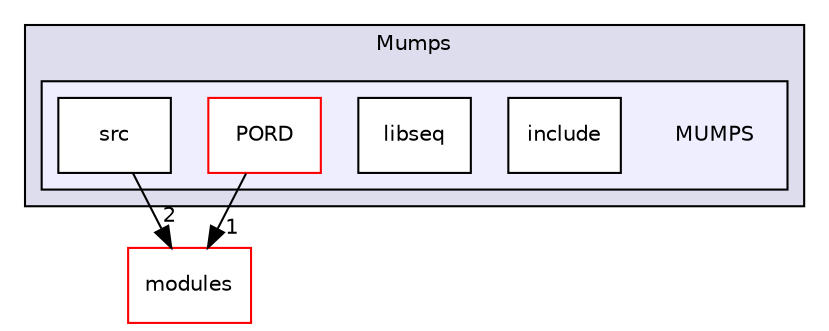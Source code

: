 digraph "data/Ipopt-3.12.8/ThirdParty/Mumps/MUMPS" {
  compound=true
  node [ fontsize="10", fontname="Helvetica"];
  edge [ labelfontsize="10", labelfontname="Helvetica"];
  subgraph clusterdir_711e8e4dfbaf6c8e7e559d334fb4ecff {
    graph [ bgcolor="#ddddee", pencolor="black", label="Mumps" fontname="Helvetica", fontsize="10", URL="dir_711e8e4dfbaf6c8e7e559d334fb4ecff.html"]
  subgraph clusterdir_745be377023f7be33e4a9d0fe7149ef8 {
    graph [ bgcolor="#eeeeff", pencolor="black", label="" URL="dir_745be377023f7be33e4a9d0fe7149ef8.html"];
    dir_745be377023f7be33e4a9d0fe7149ef8 [shape=plaintext label="MUMPS"];
    dir_41b6eef1cedda6f1a33d868cbd883649 [shape=box label="include" color="black" fillcolor="white" style="filled" URL="dir_41b6eef1cedda6f1a33d868cbd883649.html"];
    dir_53fa6f9cd145056b4eef361b207099be [shape=box label="libseq" color="black" fillcolor="white" style="filled" URL="dir_53fa6f9cd145056b4eef361b207099be.html"];
    dir_6096eb83b6f83b95cd17f5050bdef6c1 [shape=box label="PORD" color="red" fillcolor="white" style="filled" URL="dir_6096eb83b6f83b95cd17f5050bdef6c1.html"];
    dir_c1c06845b5f7bfb6546270d2e30a92fa [shape=box label="src" color="black" fillcolor="white" style="filled" URL="dir_c1c06845b5f7bfb6546270d2e30a92fa.html"];
  }
  }
  dir_e05d7e2b1ecd646af5bb94391405f3b5 [shape=box label="modules" fillcolor="white" style="filled" color="red" URL="dir_e05d7e2b1ecd646af5bb94391405f3b5.html"];
  dir_6096eb83b6f83b95cd17f5050bdef6c1->dir_e05d7e2b1ecd646af5bb94391405f3b5 [headlabel="1", labeldistance=1.5 headhref="dir_000028_000030.html"];
  dir_c1c06845b5f7bfb6546270d2e30a92fa->dir_e05d7e2b1ecd646af5bb94391405f3b5 [headlabel="2", labeldistance=1.5 headhref="dir_000039_000030.html"];
}
